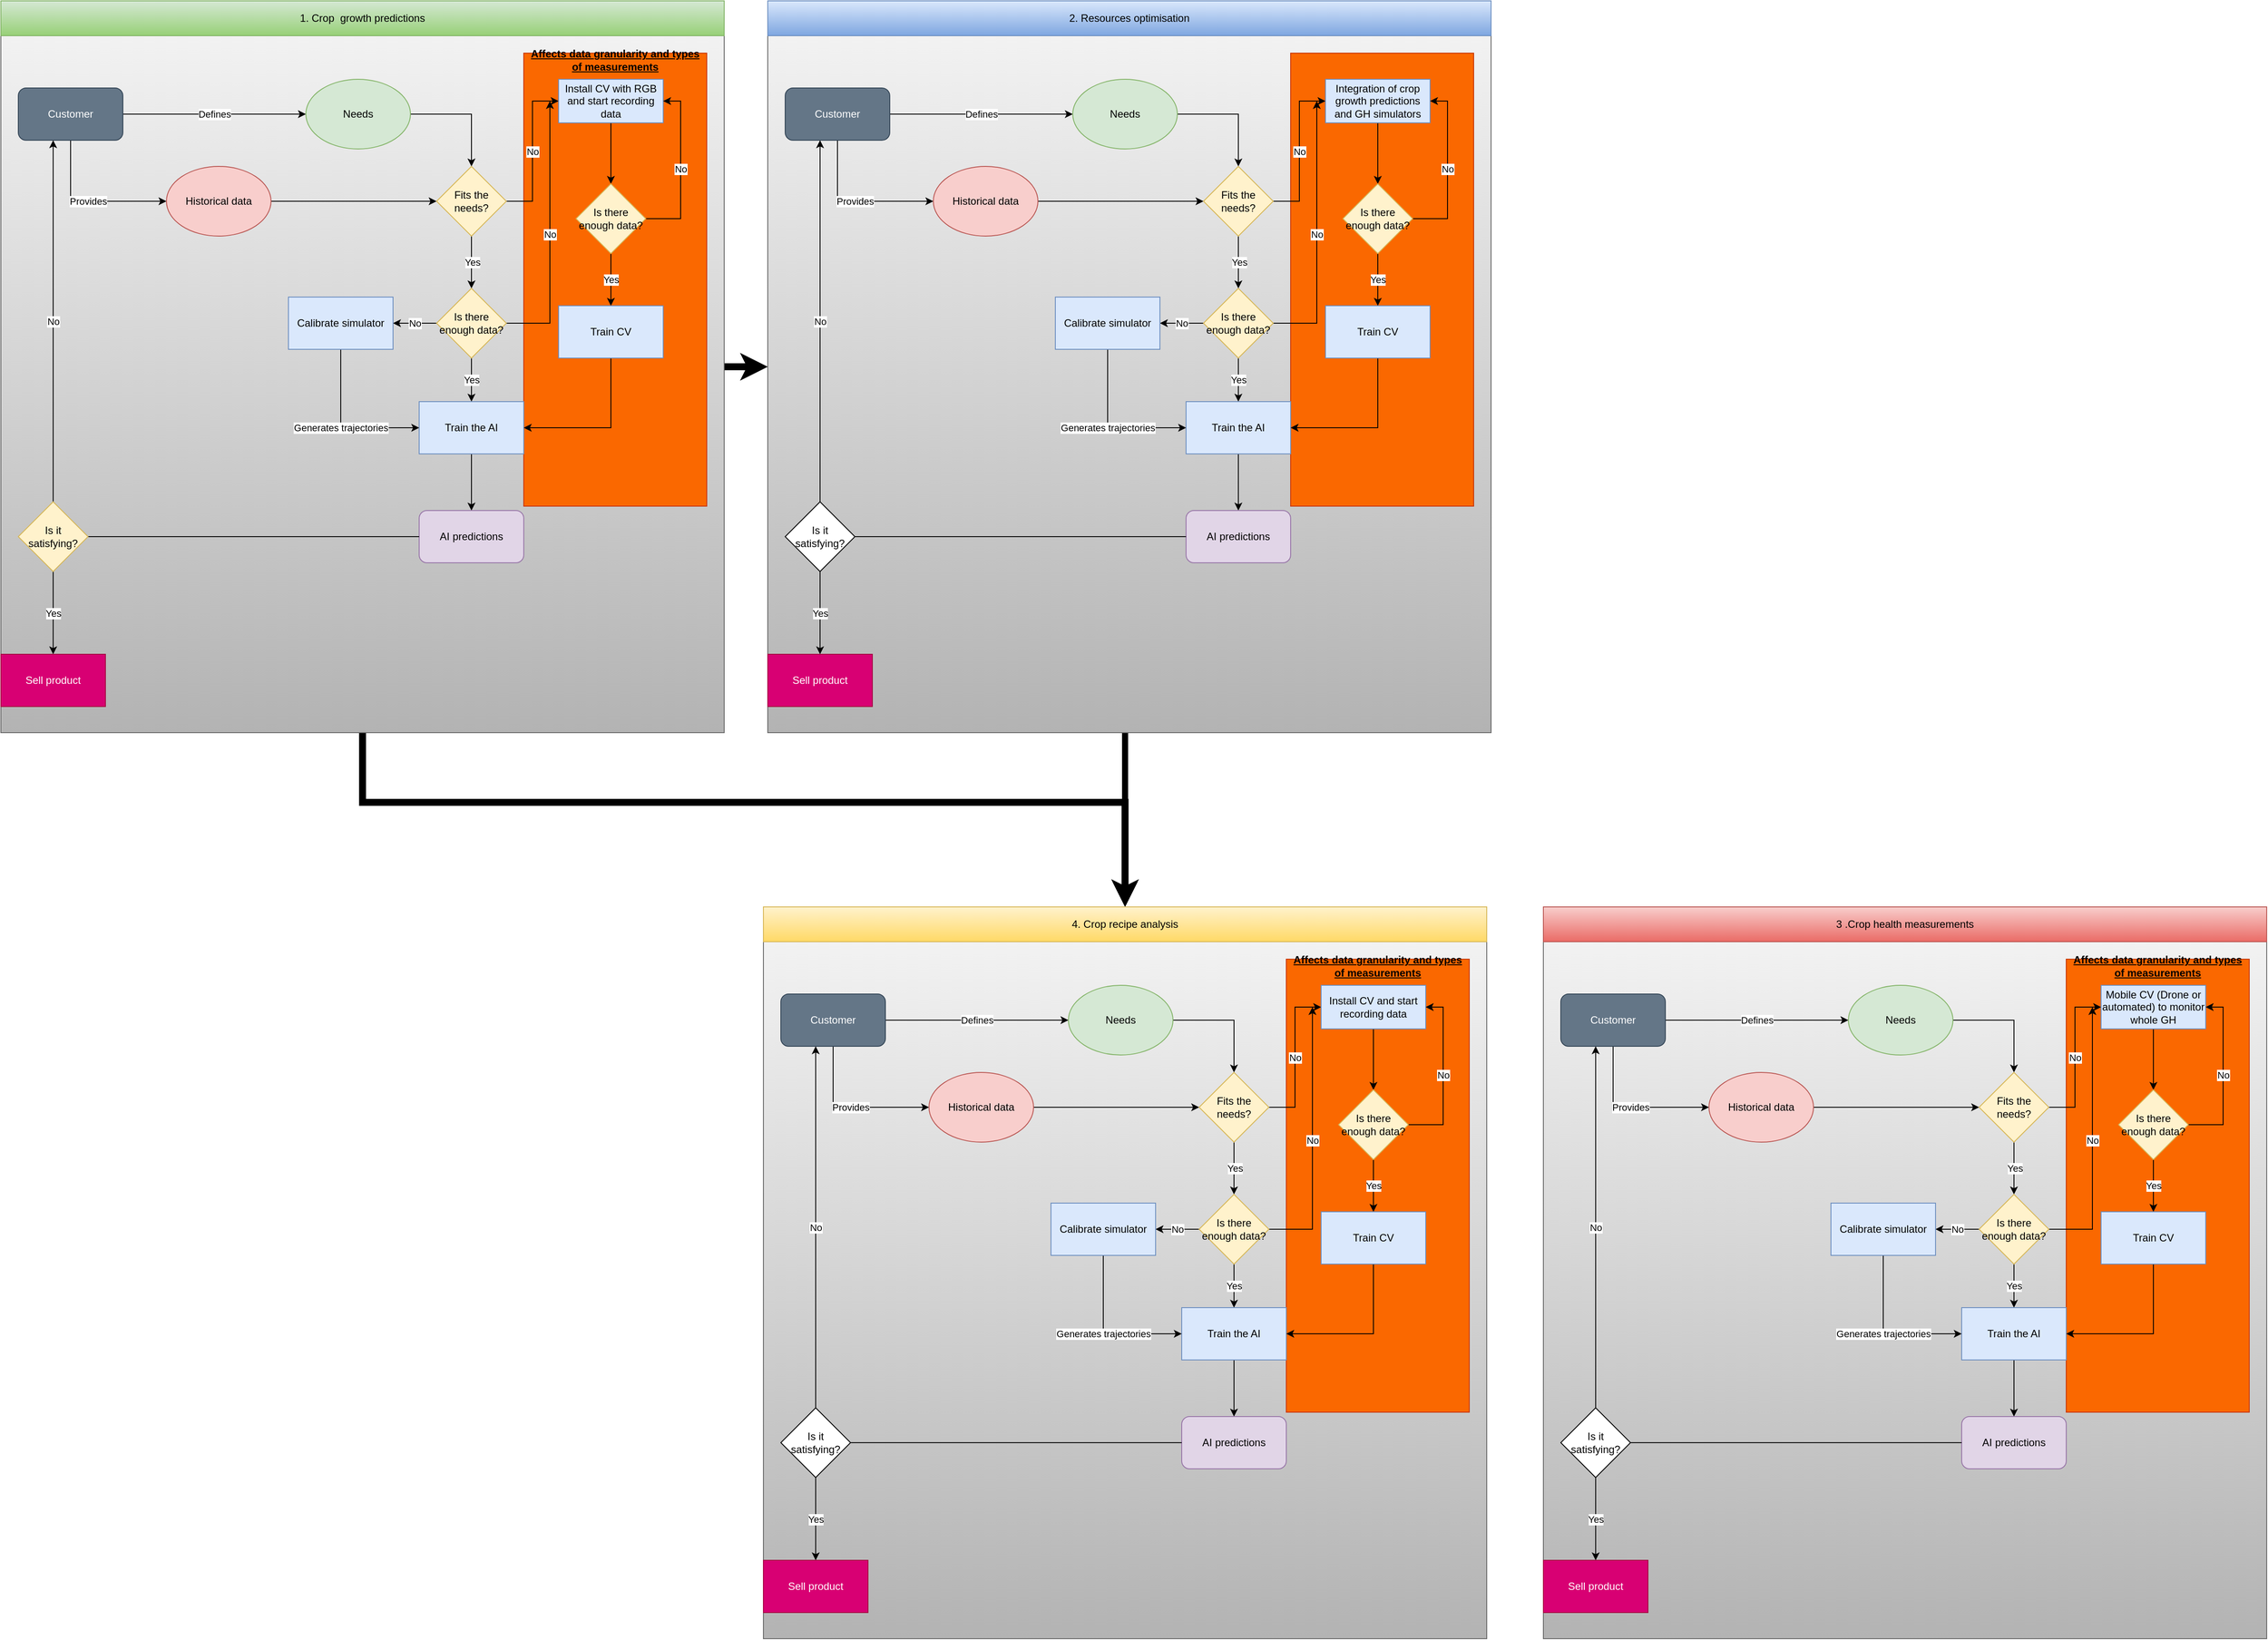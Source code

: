 <mxfile version="20.8.0" type="github">
  <diagram id="4LDFrXm33AA_0PNnnUKp" name="Page-1">
    <mxGraphModel dx="1676" dy="1212" grid="1" gridSize="10" guides="1" tooltips="1" connect="1" arrows="1" fold="1" page="1" pageScale="1" pageWidth="827" pageHeight="1169" math="0" shadow="0">
      <root>
        <mxCell id="0" />
        <mxCell id="1" parent="0" />
        <mxCell id="4b5cufJOFDPNWDq6bjIJ-150" value="" style="rounded=0;whiteSpace=wrap;html=1;fillColor=#f5f5f5;gradientColor=#b3b3b3;strokeColor=#666666;" vertex="1" parent="1">
          <mxGeometry x="875" y="1040" width="830" height="840" as="geometry" />
        </mxCell>
        <mxCell id="4b5cufJOFDPNWDq6bjIJ-149" value="" style="rounded=0;whiteSpace=wrap;html=1;fillColor=#f5f5f5;gradientColor=#b3b3b3;strokeColor=#666666;" vertex="1" parent="1">
          <mxGeometry x="1770" y="1040" width="830" height="840" as="geometry" />
        </mxCell>
        <mxCell id="4b5cufJOFDPNWDq6bjIJ-152" style="edgeStyle=orthogonalEdgeStyle;rounded=0;orthogonalLoop=1;jettySize=auto;html=1;entryX=0.5;entryY=0;entryDx=0;entryDy=0;strokeWidth=7;" edge="1" parent="1" source="4b5cufJOFDPNWDq6bjIJ-148" target="4b5cufJOFDPNWDq6bjIJ-146">
          <mxGeometry relative="1" as="geometry">
            <Array as="points">
              <mxPoint x="1290" y="890" />
              <mxPoint x="1290" y="890" />
            </Array>
          </mxGeometry>
        </mxCell>
        <mxCell id="4b5cufJOFDPNWDq6bjIJ-148" value="" style="rounded=0;whiteSpace=wrap;html=1;fillColor=#f5f5f5;gradientColor=#b3b3b3;strokeColor=#666666;" vertex="1" parent="1">
          <mxGeometry x="880" width="830" height="840" as="geometry" />
        </mxCell>
        <mxCell id="4b5cufJOFDPNWDq6bjIJ-153" style="edgeStyle=orthogonalEdgeStyle;rounded=0;orthogonalLoop=1;jettySize=auto;html=1;entryX=0.5;entryY=0;entryDx=0;entryDy=0;strokeWidth=8;" edge="1" parent="1" source="4b5cufJOFDPNWDq6bjIJ-147" target="4b5cufJOFDPNWDq6bjIJ-146">
          <mxGeometry relative="1" as="geometry">
            <mxPoint x="810" y="1000" as="targetPoint" />
            <Array as="points">
              <mxPoint x="415" y="920" />
              <mxPoint x="1290" y="920" />
            </Array>
          </mxGeometry>
        </mxCell>
        <mxCell id="4b5cufJOFDPNWDq6bjIJ-155" style="edgeStyle=orthogonalEdgeStyle;rounded=0;orthogonalLoop=1;jettySize=auto;html=1;entryX=0;entryY=0.5;entryDx=0;entryDy=0;strokeWidth=8;" edge="1" parent="1" source="4b5cufJOFDPNWDq6bjIJ-147" target="4b5cufJOFDPNWDq6bjIJ-148">
          <mxGeometry relative="1" as="geometry" />
        </mxCell>
        <mxCell id="4b5cufJOFDPNWDq6bjIJ-147" value="" style="rounded=0;whiteSpace=wrap;html=1;fillColor=#f5f5f5;gradientColor=#b3b3b3;strokeColor=#666666;" vertex="1" parent="1">
          <mxGeometry width="830" height="840" as="geometry" />
        </mxCell>
        <mxCell id="4b5cufJOFDPNWDq6bjIJ-43" value="&lt;b&gt;&lt;u&gt;Affects data granularity and types of measurements&lt;br&gt;&lt;br&gt;&lt;br&gt;&lt;br&gt;&lt;br&gt;&lt;br&gt;&lt;br&gt;&lt;br&gt;&lt;br&gt;&lt;br&gt;&lt;br&gt;&lt;br&gt;&lt;br&gt;&lt;br&gt;&lt;br&gt;&lt;br&gt;&lt;br&gt;&lt;br&gt;&lt;br&gt;&lt;br&gt;&lt;br&gt;&lt;br&gt;&lt;br&gt;&lt;br&gt;&lt;br&gt;&lt;br&gt;&lt;br&gt;&lt;br&gt;&lt;br&gt;&lt;br&gt;&lt;br&gt;&lt;br&gt;&lt;br&gt;&lt;br&gt;&lt;br&gt;&lt;br&gt;&lt;/u&gt;&lt;/b&gt;" style="rounded=0;whiteSpace=wrap;html=1;fillColor=#fa6800;fontColor=#000000;strokeColor=#C73500;" vertex="1" parent="1">
          <mxGeometry x="600" y="60" width="210" height="520" as="geometry" />
        </mxCell>
        <mxCell id="4b5cufJOFDPNWDq6bjIJ-5" value="Defines" style="edgeStyle=orthogonalEdgeStyle;rounded=0;orthogonalLoop=1;jettySize=auto;html=1;entryX=0;entryY=0.5;entryDx=0;entryDy=0;" edge="1" parent="1" source="4b5cufJOFDPNWDq6bjIJ-1" target="4b5cufJOFDPNWDq6bjIJ-2">
          <mxGeometry relative="1" as="geometry" />
        </mxCell>
        <mxCell id="4b5cufJOFDPNWDq6bjIJ-6" style="edgeStyle=orthogonalEdgeStyle;rounded=0;orthogonalLoop=1;jettySize=auto;html=1;entryX=0;entryY=0.5;entryDx=0;entryDy=0;strokeColor=none;" edge="1" parent="1" source="4b5cufJOFDPNWDq6bjIJ-1" target="4b5cufJOFDPNWDq6bjIJ-3">
          <mxGeometry relative="1" as="geometry" />
        </mxCell>
        <mxCell id="4b5cufJOFDPNWDq6bjIJ-7" value="Provides" style="edgeStyle=orthogonalEdgeStyle;rounded=0;orthogonalLoop=1;jettySize=auto;html=1;" edge="1" parent="1" source="4b5cufJOFDPNWDq6bjIJ-1" target="4b5cufJOFDPNWDq6bjIJ-3">
          <mxGeometry relative="1" as="geometry">
            <Array as="points">
              <mxPoint x="80" y="230" />
            </Array>
          </mxGeometry>
        </mxCell>
        <mxCell id="4b5cufJOFDPNWDq6bjIJ-1" value="Customer" style="rounded=1;whiteSpace=wrap;html=1;fillColor=#647687;strokeColor=#314354;fontColor=#ffffff;" vertex="1" parent="1">
          <mxGeometry x="20" y="100" width="120" height="60" as="geometry" />
        </mxCell>
        <mxCell id="4b5cufJOFDPNWDq6bjIJ-32" style="edgeStyle=orthogonalEdgeStyle;rounded=0;orthogonalLoop=1;jettySize=auto;html=1;entryX=0.5;entryY=0;entryDx=0;entryDy=0;" edge="1" parent="1" source="4b5cufJOFDPNWDq6bjIJ-2" target="4b5cufJOFDPNWDq6bjIJ-10">
          <mxGeometry relative="1" as="geometry" />
        </mxCell>
        <mxCell id="4b5cufJOFDPNWDq6bjIJ-2" value="Needs" style="ellipse;whiteSpace=wrap;html=1;fillColor=#d5e8d4;strokeColor=#82b366;" vertex="1" parent="1">
          <mxGeometry x="350" y="90" width="120" height="80" as="geometry" />
        </mxCell>
        <mxCell id="4b5cufJOFDPNWDq6bjIJ-8" value="" style="edgeStyle=orthogonalEdgeStyle;rounded=0;orthogonalLoop=1;jettySize=auto;html=1;" edge="1" parent="1" source="4b5cufJOFDPNWDq6bjIJ-3">
          <mxGeometry relative="1" as="geometry">
            <mxPoint x="500" y="230" as="targetPoint" />
          </mxGeometry>
        </mxCell>
        <mxCell id="4b5cufJOFDPNWDq6bjIJ-3" value="Historical data" style="ellipse;whiteSpace=wrap;html=1;fillColor=#f8cecc;strokeColor=#b85450;" vertex="1" parent="1">
          <mxGeometry x="190" y="190" width="120" height="80" as="geometry" />
        </mxCell>
        <mxCell id="4b5cufJOFDPNWDq6bjIJ-13" value="Yes" style="edgeStyle=orthogonalEdgeStyle;rounded=0;orthogonalLoop=1;jettySize=auto;html=1;entryX=0.5;entryY=0;entryDx=0;entryDy=0;" edge="1" parent="1" source="4b5cufJOFDPNWDq6bjIJ-10">
          <mxGeometry relative="1" as="geometry">
            <mxPoint x="540" y="330" as="targetPoint" />
          </mxGeometry>
        </mxCell>
        <mxCell id="4b5cufJOFDPNWDq6bjIJ-23" value="No" style="edgeStyle=orthogonalEdgeStyle;rounded=0;orthogonalLoop=1;jettySize=auto;html=1;entryX=0;entryY=0.5;entryDx=0;entryDy=0;" edge="1" parent="1" source="4b5cufJOFDPNWDq6bjIJ-10" target="4b5cufJOFDPNWDq6bjIJ-22">
          <mxGeometry relative="1" as="geometry" />
        </mxCell>
        <mxCell id="4b5cufJOFDPNWDq6bjIJ-10" value="Fits the needs?" style="rhombus;whiteSpace=wrap;html=1;fillColor=#fff2cc;strokeColor=#d6b656;" vertex="1" parent="1">
          <mxGeometry x="500" y="190" width="80" height="80" as="geometry" />
        </mxCell>
        <mxCell id="4b5cufJOFDPNWDq6bjIJ-17" value="Yes" style="edgeStyle=orthogonalEdgeStyle;rounded=0;orthogonalLoop=1;jettySize=auto;html=1;" edge="1" parent="1" source="4b5cufJOFDPNWDq6bjIJ-15" target="4b5cufJOFDPNWDq6bjIJ-16">
          <mxGeometry relative="1" as="geometry" />
        </mxCell>
        <mxCell id="4b5cufJOFDPNWDq6bjIJ-20" value="No" style="edgeStyle=orthogonalEdgeStyle;rounded=0;orthogonalLoop=1;jettySize=auto;html=1;entryX=1;entryY=0.5;entryDx=0;entryDy=0;" edge="1" parent="1" source="4b5cufJOFDPNWDq6bjIJ-15" target="4b5cufJOFDPNWDq6bjIJ-19">
          <mxGeometry relative="1" as="geometry" />
        </mxCell>
        <mxCell id="4b5cufJOFDPNWDq6bjIJ-31" value="No" style="edgeStyle=orthogonalEdgeStyle;rounded=0;orthogonalLoop=1;jettySize=auto;html=1;exitX=1;exitY=0.5;exitDx=0;exitDy=0;" edge="1" parent="1" source="4b5cufJOFDPNWDq6bjIJ-15">
          <mxGeometry relative="1" as="geometry">
            <mxPoint x="630" y="115" as="targetPoint" />
            <Array as="points">
              <mxPoint x="630" y="370" />
            </Array>
          </mxGeometry>
        </mxCell>
        <mxCell id="4b5cufJOFDPNWDq6bjIJ-15" value="Is there enough data?" style="rhombus;whiteSpace=wrap;html=1;fillColor=#fff2cc;strokeColor=#d6b656;" vertex="1" parent="1">
          <mxGeometry x="500" y="330" width="80" height="80" as="geometry" />
        </mxCell>
        <mxCell id="4b5cufJOFDPNWDq6bjIJ-35" style="edgeStyle=orthogonalEdgeStyle;rounded=0;orthogonalLoop=1;jettySize=auto;html=1;" edge="1" parent="1" source="4b5cufJOFDPNWDq6bjIJ-16" target="4b5cufJOFDPNWDq6bjIJ-34">
          <mxGeometry relative="1" as="geometry" />
        </mxCell>
        <mxCell id="4b5cufJOFDPNWDq6bjIJ-16" value="Train the AI" style="rounded=0;whiteSpace=wrap;html=1;fillColor=#dae8fc;strokeColor=#6c8ebf;" vertex="1" parent="1">
          <mxGeometry x="480" y="460" width="120" height="60" as="geometry" />
        </mxCell>
        <mxCell id="4b5cufJOFDPNWDq6bjIJ-33" value="Generates trajectories" style="edgeStyle=orthogonalEdgeStyle;rounded=0;orthogonalLoop=1;jettySize=auto;html=1;entryX=0;entryY=0.5;entryDx=0;entryDy=0;" edge="1" parent="1" source="4b5cufJOFDPNWDq6bjIJ-19" target="4b5cufJOFDPNWDq6bjIJ-16">
          <mxGeometry relative="1" as="geometry">
            <Array as="points">
              <mxPoint x="390" y="490" />
            </Array>
          </mxGeometry>
        </mxCell>
        <mxCell id="4b5cufJOFDPNWDq6bjIJ-19" value="Calibrate simulator" style="rounded=0;whiteSpace=wrap;html=1;fillColor=#dae8fc;strokeColor=#6c8ebf;" vertex="1" parent="1">
          <mxGeometry x="330" y="340" width="120" height="60" as="geometry" />
        </mxCell>
        <mxCell id="4b5cufJOFDPNWDq6bjIJ-29" style="edgeStyle=orthogonalEdgeStyle;rounded=0;orthogonalLoop=1;jettySize=auto;html=1;" edge="1" parent="1" source="4b5cufJOFDPNWDq6bjIJ-22" target="4b5cufJOFDPNWDq6bjIJ-26">
          <mxGeometry relative="1" as="geometry" />
        </mxCell>
        <mxCell id="4b5cufJOFDPNWDq6bjIJ-22" value="Install CV with RGB and start recording data" style="rounded=0;whiteSpace=wrap;html=1;fillColor=#dae8fc;strokeColor=#6c8ebf;" vertex="1" parent="1">
          <mxGeometry x="640" y="90" width="120" height="50" as="geometry" />
        </mxCell>
        <mxCell id="4b5cufJOFDPNWDq6bjIJ-28" value="Yes" style="edgeStyle=orthogonalEdgeStyle;rounded=0;orthogonalLoop=1;jettySize=auto;html=1;entryX=0.5;entryY=0;entryDx=0;entryDy=0;" edge="1" parent="1" source="4b5cufJOFDPNWDq6bjIJ-26" target="4b5cufJOFDPNWDq6bjIJ-27">
          <mxGeometry relative="1" as="geometry" />
        </mxCell>
        <mxCell id="4b5cufJOFDPNWDq6bjIJ-30" value="No" style="edgeStyle=orthogonalEdgeStyle;rounded=0;orthogonalLoop=1;jettySize=auto;html=1;entryX=1;entryY=0.5;entryDx=0;entryDy=0;" edge="1" parent="1" source="4b5cufJOFDPNWDq6bjIJ-26" target="4b5cufJOFDPNWDq6bjIJ-22">
          <mxGeometry relative="1" as="geometry">
            <Array as="points">
              <mxPoint x="780" y="250" />
              <mxPoint x="780" y="115" />
            </Array>
          </mxGeometry>
        </mxCell>
        <mxCell id="4b5cufJOFDPNWDq6bjIJ-26" value="Is there enough data?" style="rhombus;whiteSpace=wrap;html=1;fillColor=#fff2cc;strokeColor=#d6b656;" vertex="1" parent="1">
          <mxGeometry x="660" y="210" width="80" height="80" as="geometry" />
        </mxCell>
        <mxCell id="4b5cufJOFDPNWDq6bjIJ-37" style="edgeStyle=orthogonalEdgeStyle;rounded=0;orthogonalLoop=1;jettySize=auto;html=1;entryX=1;entryY=0.5;entryDx=0;entryDy=0;" edge="1" parent="1" source="4b5cufJOFDPNWDq6bjIJ-27" target="4b5cufJOFDPNWDq6bjIJ-16">
          <mxGeometry relative="1" as="geometry">
            <Array as="points">
              <mxPoint x="700" y="490" />
            </Array>
          </mxGeometry>
        </mxCell>
        <mxCell id="4b5cufJOFDPNWDq6bjIJ-27" value="Train CV" style="rounded=0;whiteSpace=wrap;html=1;fillColor=#dae8fc;strokeColor=#6c8ebf;" vertex="1" parent="1">
          <mxGeometry x="640" y="350" width="120" height="60" as="geometry" />
        </mxCell>
        <mxCell id="4b5cufJOFDPNWDq6bjIJ-36" value="No" style="edgeStyle=orthogonalEdgeStyle;rounded=0;orthogonalLoop=1;jettySize=auto;html=1;startArrow=none;" edge="1" parent="1" source="4b5cufJOFDPNWDq6bjIJ-39">
          <mxGeometry relative="1" as="geometry">
            <mxPoint x="60" y="160" as="targetPoint" />
          </mxGeometry>
        </mxCell>
        <mxCell id="4b5cufJOFDPNWDq6bjIJ-34" value="AI predictions" style="rounded=1;whiteSpace=wrap;html=1;fillColor=#e1d5e7;strokeColor=#9673a6;" vertex="1" parent="1">
          <mxGeometry x="480" y="585" width="120" height="60" as="geometry" />
        </mxCell>
        <mxCell id="4b5cufJOFDPNWDq6bjIJ-40" value="" style="edgeStyle=orthogonalEdgeStyle;rounded=0;orthogonalLoop=1;jettySize=auto;html=1;entryX=1;entryY=0.5;entryDx=0;entryDy=0;endArrow=none;" edge="1" parent="1" source="4b5cufJOFDPNWDq6bjIJ-34" target="4b5cufJOFDPNWDq6bjIJ-39">
          <mxGeometry relative="1" as="geometry">
            <mxPoint x="480" y="615" as="sourcePoint" />
            <mxPoint x="44" y="164.98" as="targetPoint" />
            <Array as="points" />
          </mxGeometry>
        </mxCell>
        <mxCell id="4b5cufJOFDPNWDq6bjIJ-42" value="Yes" style="edgeStyle=orthogonalEdgeStyle;rounded=0;orthogonalLoop=1;jettySize=auto;html=1;entryX=0.5;entryY=0;entryDx=0;entryDy=0;" edge="1" parent="1" source="4b5cufJOFDPNWDq6bjIJ-39" target="4b5cufJOFDPNWDq6bjIJ-41">
          <mxGeometry relative="1" as="geometry" />
        </mxCell>
        <mxCell id="4b5cufJOFDPNWDq6bjIJ-39" value="Is it satisfying?" style="rhombus;whiteSpace=wrap;html=1;fillColor=#fff2cc;strokeColor=#d6b656;" vertex="1" parent="1">
          <mxGeometry x="20" y="575" width="80" height="80" as="geometry" />
        </mxCell>
        <mxCell id="4b5cufJOFDPNWDq6bjIJ-41" value="Sell product" style="rounded=0;whiteSpace=wrap;html=1;fillColor=#d80073;fontColor=#ffffff;strokeColor=#A50040;" vertex="1" parent="1">
          <mxGeometry y="750" width="120" height="60" as="geometry" />
        </mxCell>
        <mxCell id="4b5cufJOFDPNWDq6bjIJ-44" value="1. Crop &amp;nbsp;growth predictions" style="rounded=0;whiteSpace=wrap;html=1;fillColor=#d5e8d4;gradientColor=#97d077;strokeColor=#82b366;" vertex="1" parent="1">
          <mxGeometry width="830" height="40" as="geometry" />
        </mxCell>
        <mxCell id="4b5cufJOFDPNWDq6bjIJ-45" value="&lt;b&gt;&lt;u&gt;&lt;br&gt;&lt;/u&gt;&lt;/b&gt;" style="rounded=0;whiteSpace=wrap;html=1;fillColor=#fa6800;fontColor=#000000;strokeColor=#C73500;" vertex="1" parent="1">
          <mxGeometry x="1480" y="60" width="210" height="520" as="geometry" />
        </mxCell>
        <mxCell id="4b5cufJOFDPNWDq6bjIJ-46" value="Defines" style="edgeStyle=orthogonalEdgeStyle;rounded=0;orthogonalLoop=1;jettySize=auto;html=1;entryX=0;entryY=0.5;entryDx=0;entryDy=0;" edge="1" parent="1" source="4b5cufJOFDPNWDq6bjIJ-49" target="4b5cufJOFDPNWDq6bjIJ-51">
          <mxGeometry relative="1" as="geometry" />
        </mxCell>
        <mxCell id="4b5cufJOFDPNWDq6bjIJ-47" style="edgeStyle=orthogonalEdgeStyle;rounded=0;orthogonalLoop=1;jettySize=auto;html=1;entryX=0;entryY=0.5;entryDx=0;entryDy=0;strokeColor=none;" edge="1" parent="1" source="4b5cufJOFDPNWDq6bjIJ-49" target="4b5cufJOFDPNWDq6bjIJ-53">
          <mxGeometry relative="1" as="geometry" />
        </mxCell>
        <mxCell id="4b5cufJOFDPNWDq6bjIJ-48" value="Provides" style="edgeStyle=orthogonalEdgeStyle;rounded=0;orthogonalLoop=1;jettySize=auto;html=1;" edge="1" parent="1" source="4b5cufJOFDPNWDq6bjIJ-49" target="4b5cufJOFDPNWDq6bjIJ-53">
          <mxGeometry relative="1" as="geometry">
            <Array as="points">
              <mxPoint x="960" y="230" />
            </Array>
          </mxGeometry>
        </mxCell>
        <mxCell id="4b5cufJOFDPNWDq6bjIJ-49" value="Customer" style="rounded=1;whiteSpace=wrap;html=1;fillColor=#647687;strokeColor=#314354;fontColor=#ffffff;" vertex="1" parent="1">
          <mxGeometry x="900" y="100" width="120" height="60" as="geometry" />
        </mxCell>
        <mxCell id="4b5cufJOFDPNWDq6bjIJ-50" style="edgeStyle=orthogonalEdgeStyle;rounded=0;orthogonalLoop=1;jettySize=auto;html=1;entryX=0.5;entryY=0;entryDx=0;entryDy=0;" edge="1" parent="1" source="4b5cufJOFDPNWDq6bjIJ-51" target="4b5cufJOFDPNWDq6bjIJ-56">
          <mxGeometry relative="1" as="geometry" />
        </mxCell>
        <mxCell id="4b5cufJOFDPNWDq6bjIJ-51" value="Needs" style="ellipse;whiteSpace=wrap;html=1;fillColor=#d5e8d4;strokeColor=#82b366;" vertex="1" parent="1">
          <mxGeometry x="1230" y="90" width="120" height="80" as="geometry" />
        </mxCell>
        <mxCell id="4b5cufJOFDPNWDq6bjIJ-52" value="" style="edgeStyle=orthogonalEdgeStyle;rounded=0;orthogonalLoop=1;jettySize=auto;html=1;" edge="1" parent="1" source="4b5cufJOFDPNWDq6bjIJ-53">
          <mxGeometry relative="1" as="geometry">
            <mxPoint x="1380.0" y="230" as="targetPoint" />
          </mxGeometry>
        </mxCell>
        <mxCell id="4b5cufJOFDPNWDq6bjIJ-53" value="Historical data" style="ellipse;whiteSpace=wrap;html=1;fillColor=#f8cecc;strokeColor=#b85450;" vertex="1" parent="1">
          <mxGeometry x="1070" y="190" width="120" height="80" as="geometry" />
        </mxCell>
        <mxCell id="4b5cufJOFDPNWDq6bjIJ-54" value="Yes" style="edgeStyle=orthogonalEdgeStyle;rounded=0;orthogonalLoop=1;jettySize=auto;html=1;entryX=0.5;entryY=0;entryDx=0;entryDy=0;" edge="1" parent="1" source="4b5cufJOFDPNWDq6bjIJ-56">
          <mxGeometry relative="1" as="geometry">
            <mxPoint x="1420.0" y="330" as="targetPoint" />
          </mxGeometry>
        </mxCell>
        <mxCell id="4b5cufJOFDPNWDq6bjIJ-55" value="No" style="edgeStyle=orthogonalEdgeStyle;rounded=0;orthogonalLoop=1;jettySize=auto;html=1;entryX=0;entryY=0.5;entryDx=0;entryDy=0;" edge="1" parent="1" source="4b5cufJOFDPNWDq6bjIJ-56" target="4b5cufJOFDPNWDq6bjIJ-66">
          <mxGeometry relative="1" as="geometry" />
        </mxCell>
        <mxCell id="4b5cufJOFDPNWDq6bjIJ-56" value="Fits the needs?" style="rhombus;whiteSpace=wrap;html=1;fillColor=#fff2cc;strokeColor=#d6b656;" vertex="1" parent="1">
          <mxGeometry x="1380" y="190" width="80" height="80" as="geometry" />
        </mxCell>
        <mxCell id="4b5cufJOFDPNWDq6bjIJ-57" value="Yes" style="edgeStyle=orthogonalEdgeStyle;rounded=0;orthogonalLoop=1;jettySize=auto;html=1;" edge="1" parent="1" source="4b5cufJOFDPNWDq6bjIJ-60" target="4b5cufJOFDPNWDq6bjIJ-62">
          <mxGeometry relative="1" as="geometry" />
        </mxCell>
        <mxCell id="4b5cufJOFDPNWDq6bjIJ-58" value="No" style="edgeStyle=orthogonalEdgeStyle;rounded=0;orthogonalLoop=1;jettySize=auto;html=1;entryX=1;entryY=0.5;entryDx=0;entryDy=0;" edge="1" parent="1" source="4b5cufJOFDPNWDq6bjIJ-60" target="4b5cufJOFDPNWDq6bjIJ-64">
          <mxGeometry relative="1" as="geometry" />
        </mxCell>
        <mxCell id="4b5cufJOFDPNWDq6bjIJ-59" value="No" style="edgeStyle=orthogonalEdgeStyle;rounded=0;orthogonalLoop=1;jettySize=auto;html=1;exitX=1;exitY=0.5;exitDx=0;exitDy=0;" edge="1" parent="1" source="4b5cufJOFDPNWDq6bjIJ-60">
          <mxGeometry relative="1" as="geometry">
            <mxPoint x="1510.0" y="115" as="targetPoint" />
            <Array as="points">
              <mxPoint x="1510" y="370" />
            </Array>
          </mxGeometry>
        </mxCell>
        <mxCell id="4b5cufJOFDPNWDq6bjIJ-60" value="Is there enough data?" style="rhombus;whiteSpace=wrap;html=1;fillColor=#fff2cc;strokeColor=#d6b656;" vertex="1" parent="1">
          <mxGeometry x="1380" y="330" width="80" height="80" as="geometry" />
        </mxCell>
        <mxCell id="4b5cufJOFDPNWDq6bjIJ-61" style="edgeStyle=orthogonalEdgeStyle;rounded=0;orthogonalLoop=1;jettySize=auto;html=1;" edge="1" parent="1" source="4b5cufJOFDPNWDq6bjIJ-62" target="4b5cufJOFDPNWDq6bjIJ-73">
          <mxGeometry relative="1" as="geometry" />
        </mxCell>
        <mxCell id="4b5cufJOFDPNWDq6bjIJ-62" value="Train the AI" style="rounded=0;whiteSpace=wrap;html=1;fillColor=#dae8fc;strokeColor=#6c8ebf;" vertex="1" parent="1">
          <mxGeometry x="1360" y="460" width="120" height="60" as="geometry" />
        </mxCell>
        <mxCell id="4b5cufJOFDPNWDq6bjIJ-63" value="Generates trajectories" style="edgeStyle=orthogonalEdgeStyle;rounded=0;orthogonalLoop=1;jettySize=auto;html=1;entryX=0;entryY=0.5;entryDx=0;entryDy=0;" edge="1" parent="1" source="4b5cufJOFDPNWDq6bjIJ-64" target="4b5cufJOFDPNWDq6bjIJ-62">
          <mxGeometry relative="1" as="geometry">
            <Array as="points">
              <mxPoint x="1270" y="490" />
            </Array>
          </mxGeometry>
        </mxCell>
        <mxCell id="4b5cufJOFDPNWDq6bjIJ-64" value="Calibrate simulator" style="rounded=0;whiteSpace=wrap;html=1;fillColor=#dae8fc;strokeColor=#6c8ebf;" vertex="1" parent="1">
          <mxGeometry x="1210" y="340" width="120" height="60" as="geometry" />
        </mxCell>
        <mxCell id="4b5cufJOFDPNWDq6bjIJ-65" style="edgeStyle=orthogonalEdgeStyle;rounded=0;orthogonalLoop=1;jettySize=auto;html=1;" edge="1" parent="1" source="4b5cufJOFDPNWDq6bjIJ-66" target="4b5cufJOFDPNWDq6bjIJ-69">
          <mxGeometry relative="1" as="geometry" />
        </mxCell>
        <mxCell id="4b5cufJOFDPNWDq6bjIJ-66" value="Integration of crop growth predictions and GH simulators" style="rounded=0;whiteSpace=wrap;html=1;fillColor=#dae8fc;strokeColor=#6c8ebf;" vertex="1" parent="1">
          <mxGeometry x="1520" y="90" width="120" height="50" as="geometry" />
        </mxCell>
        <mxCell id="4b5cufJOFDPNWDq6bjIJ-67" value="Yes" style="edgeStyle=orthogonalEdgeStyle;rounded=0;orthogonalLoop=1;jettySize=auto;html=1;entryX=0.5;entryY=0;entryDx=0;entryDy=0;" edge="1" parent="1" source="4b5cufJOFDPNWDq6bjIJ-69" target="4b5cufJOFDPNWDq6bjIJ-71">
          <mxGeometry relative="1" as="geometry" />
        </mxCell>
        <mxCell id="4b5cufJOFDPNWDq6bjIJ-68" value="No" style="edgeStyle=orthogonalEdgeStyle;rounded=0;orthogonalLoop=1;jettySize=auto;html=1;entryX=1;entryY=0.5;entryDx=0;entryDy=0;" edge="1" parent="1" source="4b5cufJOFDPNWDq6bjIJ-69" target="4b5cufJOFDPNWDq6bjIJ-66">
          <mxGeometry relative="1" as="geometry">
            <Array as="points">
              <mxPoint x="1660" y="250" />
              <mxPoint x="1660" y="115" />
            </Array>
          </mxGeometry>
        </mxCell>
        <mxCell id="4b5cufJOFDPNWDq6bjIJ-69" value="Is there enough data?" style="rhombus;whiteSpace=wrap;html=1;fillColor=#fff2cc;strokeColor=#d6b656;" vertex="1" parent="1">
          <mxGeometry x="1540" y="210" width="80" height="80" as="geometry" />
        </mxCell>
        <mxCell id="4b5cufJOFDPNWDq6bjIJ-70" style="edgeStyle=orthogonalEdgeStyle;rounded=0;orthogonalLoop=1;jettySize=auto;html=1;entryX=1;entryY=0.5;entryDx=0;entryDy=0;" edge="1" parent="1" source="4b5cufJOFDPNWDq6bjIJ-71" target="4b5cufJOFDPNWDq6bjIJ-62">
          <mxGeometry relative="1" as="geometry">
            <Array as="points">
              <mxPoint x="1580" y="490" />
            </Array>
          </mxGeometry>
        </mxCell>
        <mxCell id="4b5cufJOFDPNWDq6bjIJ-71" value="Train CV" style="rounded=0;whiteSpace=wrap;html=1;fillColor=#dae8fc;strokeColor=#6c8ebf;" vertex="1" parent="1">
          <mxGeometry x="1520" y="350" width="120" height="60" as="geometry" />
        </mxCell>
        <mxCell id="4b5cufJOFDPNWDq6bjIJ-72" value="No" style="edgeStyle=orthogonalEdgeStyle;rounded=0;orthogonalLoop=1;jettySize=auto;html=1;startArrow=none;" edge="1" parent="1" source="4b5cufJOFDPNWDq6bjIJ-76">
          <mxGeometry relative="1" as="geometry">
            <mxPoint x="940" y="160" as="targetPoint" />
          </mxGeometry>
        </mxCell>
        <mxCell id="4b5cufJOFDPNWDq6bjIJ-73" value="AI predictions" style="rounded=1;whiteSpace=wrap;html=1;fillColor=#e1d5e7;strokeColor=#9673a6;" vertex="1" parent="1">
          <mxGeometry x="1360" y="585" width="120" height="60" as="geometry" />
        </mxCell>
        <mxCell id="4b5cufJOFDPNWDq6bjIJ-74" value="" style="edgeStyle=orthogonalEdgeStyle;rounded=0;orthogonalLoop=1;jettySize=auto;html=1;entryX=1;entryY=0.5;entryDx=0;entryDy=0;endArrow=none;" edge="1" parent="1" source="4b5cufJOFDPNWDq6bjIJ-73" target="4b5cufJOFDPNWDq6bjIJ-76">
          <mxGeometry relative="1" as="geometry">
            <mxPoint x="1360" y="615" as="sourcePoint" />
            <mxPoint x="924" y="164.98" as="targetPoint" />
            <Array as="points" />
          </mxGeometry>
        </mxCell>
        <mxCell id="4b5cufJOFDPNWDq6bjIJ-75" value="Yes" style="edgeStyle=orthogonalEdgeStyle;rounded=0;orthogonalLoop=1;jettySize=auto;html=1;entryX=0.5;entryY=0;entryDx=0;entryDy=0;" edge="1" parent="1" source="4b5cufJOFDPNWDq6bjIJ-76" target="4b5cufJOFDPNWDq6bjIJ-77">
          <mxGeometry relative="1" as="geometry" />
        </mxCell>
        <mxCell id="4b5cufJOFDPNWDq6bjIJ-76" value="Is it satisfying?" style="rhombus;whiteSpace=wrap;html=1;" vertex="1" parent="1">
          <mxGeometry x="900" y="575" width="80" height="80" as="geometry" />
        </mxCell>
        <mxCell id="4b5cufJOFDPNWDq6bjIJ-77" value="Sell product" style="rounded=0;whiteSpace=wrap;html=1;fillColor=#d80073;fontColor=#ffffff;strokeColor=#A50040;" vertex="1" parent="1">
          <mxGeometry x="880" y="750" width="120" height="60" as="geometry" />
        </mxCell>
        <mxCell id="4b5cufJOFDPNWDq6bjIJ-78" value="2. Resources optimisation" style="rounded=0;whiteSpace=wrap;html=1;fillColor=#dae8fc;gradientColor=#7ea6e0;strokeColor=#6c8ebf;" vertex="1" parent="1">
          <mxGeometry x="880" width="830" height="40" as="geometry" />
        </mxCell>
        <mxCell id="4b5cufJOFDPNWDq6bjIJ-79" value="&lt;b&gt;&lt;u&gt;Affects data granularity and types of measurements&lt;br&gt;&lt;br&gt;&lt;br&gt;&lt;br&gt;&lt;br&gt;&lt;br&gt;&lt;br&gt;&lt;br&gt;&lt;br&gt;&lt;br&gt;&lt;br&gt;&lt;br&gt;&lt;br&gt;&lt;br&gt;&lt;br&gt;&lt;br&gt;&lt;br&gt;&lt;br&gt;&lt;br&gt;&lt;br&gt;&lt;br&gt;&lt;br&gt;&lt;br&gt;&lt;br&gt;&lt;br&gt;&lt;br&gt;&lt;br&gt;&lt;br&gt;&lt;br&gt;&lt;br&gt;&lt;br&gt;&lt;br&gt;&lt;br&gt;&lt;br&gt;&lt;br&gt;&lt;br&gt;&lt;/u&gt;&lt;/b&gt;" style="rounded=0;whiteSpace=wrap;html=1;fillColor=#fa6800;fontColor=#000000;strokeColor=#C73500;" vertex="1" parent="1">
          <mxGeometry x="2370" y="1100" width="210" height="520" as="geometry" />
        </mxCell>
        <mxCell id="4b5cufJOFDPNWDq6bjIJ-80" value="Defines" style="edgeStyle=orthogonalEdgeStyle;rounded=0;orthogonalLoop=1;jettySize=auto;html=1;entryX=0;entryY=0.5;entryDx=0;entryDy=0;" edge="1" parent="1" source="4b5cufJOFDPNWDq6bjIJ-83" target="4b5cufJOFDPNWDq6bjIJ-85">
          <mxGeometry relative="1" as="geometry" />
        </mxCell>
        <mxCell id="4b5cufJOFDPNWDq6bjIJ-81" style="edgeStyle=orthogonalEdgeStyle;rounded=0;orthogonalLoop=1;jettySize=auto;html=1;entryX=0;entryY=0.5;entryDx=0;entryDy=0;strokeColor=none;" edge="1" parent="1" source="4b5cufJOFDPNWDq6bjIJ-83" target="4b5cufJOFDPNWDq6bjIJ-87">
          <mxGeometry relative="1" as="geometry" />
        </mxCell>
        <mxCell id="4b5cufJOFDPNWDq6bjIJ-82" value="Provides" style="edgeStyle=orthogonalEdgeStyle;rounded=0;orthogonalLoop=1;jettySize=auto;html=1;" edge="1" parent="1" source="4b5cufJOFDPNWDq6bjIJ-83" target="4b5cufJOFDPNWDq6bjIJ-87">
          <mxGeometry relative="1" as="geometry">
            <Array as="points">
              <mxPoint x="1850" y="1270" />
            </Array>
          </mxGeometry>
        </mxCell>
        <mxCell id="4b5cufJOFDPNWDq6bjIJ-83" value="Customer" style="rounded=1;whiteSpace=wrap;html=1;fillColor=#647687;strokeColor=#314354;fontColor=#ffffff;" vertex="1" parent="1">
          <mxGeometry x="1790" y="1140" width="120" height="60" as="geometry" />
        </mxCell>
        <mxCell id="4b5cufJOFDPNWDq6bjIJ-84" style="edgeStyle=orthogonalEdgeStyle;rounded=0;orthogonalLoop=1;jettySize=auto;html=1;entryX=0.5;entryY=0;entryDx=0;entryDy=0;" edge="1" parent="1" source="4b5cufJOFDPNWDq6bjIJ-85" target="4b5cufJOFDPNWDq6bjIJ-90">
          <mxGeometry relative="1" as="geometry" />
        </mxCell>
        <mxCell id="4b5cufJOFDPNWDq6bjIJ-85" value="Needs" style="ellipse;whiteSpace=wrap;html=1;fillColor=#d5e8d4;strokeColor=#82b366;" vertex="1" parent="1">
          <mxGeometry x="2120" y="1130" width="120" height="80" as="geometry" />
        </mxCell>
        <mxCell id="4b5cufJOFDPNWDq6bjIJ-86" value="" style="edgeStyle=orthogonalEdgeStyle;rounded=0;orthogonalLoop=1;jettySize=auto;html=1;" edge="1" parent="1" source="4b5cufJOFDPNWDq6bjIJ-87">
          <mxGeometry relative="1" as="geometry">
            <mxPoint x="2270" y="1270" as="targetPoint" />
          </mxGeometry>
        </mxCell>
        <mxCell id="4b5cufJOFDPNWDq6bjIJ-87" value="Historical data" style="ellipse;whiteSpace=wrap;html=1;fillColor=#f8cecc;strokeColor=#b85450;" vertex="1" parent="1">
          <mxGeometry x="1960" y="1230" width="120" height="80" as="geometry" />
        </mxCell>
        <mxCell id="4b5cufJOFDPNWDq6bjIJ-88" value="Yes" style="edgeStyle=orthogonalEdgeStyle;rounded=0;orthogonalLoop=1;jettySize=auto;html=1;entryX=0.5;entryY=0;entryDx=0;entryDy=0;" edge="1" parent="1" source="4b5cufJOFDPNWDq6bjIJ-90">
          <mxGeometry relative="1" as="geometry">
            <mxPoint x="2310" y="1370" as="targetPoint" />
          </mxGeometry>
        </mxCell>
        <mxCell id="4b5cufJOFDPNWDq6bjIJ-89" value="No" style="edgeStyle=orthogonalEdgeStyle;rounded=0;orthogonalLoop=1;jettySize=auto;html=1;entryX=0;entryY=0.5;entryDx=0;entryDy=0;" edge="1" parent="1" source="4b5cufJOFDPNWDq6bjIJ-90" target="4b5cufJOFDPNWDq6bjIJ-100">
          <mxGeometry relative="1" as="geometry" />
        </mxCell>
        <mxCell id="4b5cufJOFDPNWDq6bjIJ-90" value="Fits the needs?" style="rhombus;whiteSpace=wrap;html=1;fillColor=#fff2cc;strokeColor=#d6b656;" vertex="1" parent="1">
          <mxGeometry x="2270" y="1230" width="80" height="80" as="geometry" />
        </mxCell>
        <mxCell id="4b5cufJOFDPNWDq6bjIJ-91" value="Yes" style="edgeStyle=orthogonalEdgeStyle;rounded=0;orthogonalLoop=1;jettySize=auto;html=1;" edge="1" parent="1" source="4b5cufJOFDPNWDq6bjIJ-94" target="4b5cufJOFDPNWDq6bjIJ-96">
          <mxGeometry relative="1" as="geometry" />
        </mxCell>
        <mxCell id="4b5cufJOFDPNWDq6bjIJ-92" value="No" style="edgeStyle=orthogonalEdgeStyle;rounded=0;orthogonalLoop=1;jettySize=auto;html=1;entryX=1;entryY=0.5;entryDx=0;entryDy=0;" edge="1" parent="1" source="4b5cufJOFDPNWDq6bjIJ-94" target="4b5cufJOFDPNWDq6bjIJ-98">
          <mxGeometry relative="1" as="geometry" />
        </mxCell>
        <mxCell id="4b5cufJOFDPNWDq6bjIJ-93" value="No" style="edgeStyle=orthogonalEdgeStyle;rounded=0;orthogonalLoop=1;jettySize=auto;html=1;exitX=1;exitY=0.5;exitDx=0;exitDy=0;" edge="1" parent="1" source="4b5cufJOFDPNWDq6bjIJ-94">
          <mxGeometry relative="1" as="geometry">
            <mxPoint x="2400" y="1155" as="targetPoint" />
            <Array as="points">
              <mxPoint x="2400" y="1410" />
            </Array>
          </mxGeometry>
        </mxCell>
        <mxCell id="4b5cufJOFDPNWDq6bjIJ-94" value="Is there enough data?" style="rhombus;whiteSpace=wrap;html=1;fillColor=#fff2cc;strokeColor=#d6b656;" vertex="1" parent="1">
          <mxGeometry x="2270" y="1370" width="80" height="80" as="geometry" />
        </mxCell>
        <mxCell id="4b5cufJOFDPNWDq6bjIJ-95" style="edgeStyle=orthogonalEdgeStyle;rounded=0;orthogonalLoop=1;jettySize=auto;html=1;" edge="1" parent="1" source="4b5cufJOFDPNWDq6bjIJ-96" target="4b5cufJOFDPNWDq6bjIJ-107">
          <mxGeometry relative="1" as="geometry" />
        </mxCell>
        <mxCell id="4b5cufJOFDPNWDq6bjIJ-96" value="Train the AI" style="rounded=0;whiteSpace=wrap;html=1;fillColor=#dae8fc;strokeColor=#6c8ebf;" vertex="1" parent="1">
          <mxGeometry x="2250" y="1500" width="120" height="60" as="geometry" />
        </mxCell>
        <mxCell id="4b5cufJOFDPNWDq6bjIJ-97" value="Generates trajectories" style="edgeStyle=orthogonalEdgeStyle;rounded=0;orthogonalLoop=1;jettySize=auto;html=1;entryX=0;entryY=0.5;entryDx=0;entryDy=0;" edge="1" parent="1" source="4b5cufJOFDPNWDq6bjIJ-98" target="4b5cufJOFDPNWDq6bjIJ-96">
          <mxGeometry relative="1" as="geometry">
            <Array as="points">
              <mxPoint x="2160" y="1530" />
            </Array>
          </mxGeometry>
        </mxCell>
        <mxCell id="4b5cufJOFDPNWDq6bjIJ-98" value="Calibrate simulator" style="rounded=0;whiteSpace=wrap;html=1;fillColor=#dae8fc;strokeColor=#6c8ebf;" vertex="1" parent="1">
          <mxGeometry x="2100" y="1380" width="120" height="60" as="geometry" />
        </mxCell>
        <mxCell id="4b5cufJOFDPNWDq6bjIJ-99" style="edgeStyle=orthogonalEdgeStyle;rounded=0;orthogonalLoop=1;jettySize=auto;html=1;" edge="1" parent="1" source="4b5cufJOFDPNWDq6bjIJ-100" target="4b5cufJOFDPNWDq6bjIJ-103">
          <mxGeometry relative="1" as="geometry" />
        </mxCell>
        <mxCell id="4b5cufJOFDPNWDq6bjIJ-100" value="Mobile CV (Drone or automated) to monitor whole GH" style="rounded=0;whiteSpace=wrap;html=1;fillColor=#dae8fc;strokeColor=#6c8ebf;" vertex="1" parent="1">
          <mxGeometry x="2410" y="1130" width="120" height="50" as="geometry" />
        </mxCell>
        <mxCell id="4b5cufJOFDPNWDq6bjIJ-101" value="Yes" style="edgeStyle=orthogonalEdgeStyle;rounded=0;orthogonalLoop=1;jettySize=auto;html=1;entryX=0.5;entryY=0;entryDx=0;entryDy=0;" edge="1" parent="1" source="4b5cufJOFDPNWDq6bjIJ-103" target="4b5cufJOFDPNWDq6bjIJ-105">
          <mxGeometry relative="1" as="geometry" />
        </mxCell>
        <mxCell id="4b5cufJOFDPNWDq6bjIJ-102" value="No" style="edgeStyle=orthogonalEdgeStyle;rounded=0;orthogonalLoop=1;jettySize=auto;html=1;entryX=1;entryY=0.5;entryDx=0;entryDy=0;" edge="1" parent="1" source="4b5cufJOFDPNWDq6bjIJ-103" target="4b5cufJOFDPNWDq6bjIJ-100">
          <mxGeometry relative="1" as="geometry">
            <Array as="points">
              <mxPoint x="2550" y="1290" />
              <mxPoint x="2550" y="1155" />
            </Array>
          </mxGeometry>
        </mxCell>
        <mxCell id="4b5cufJOFDPNWDq6bjIJ-103" value="Is there enough data?" style="rhombus;whiteSpace=wrap;html=1;fillColor=#fff2cc;strokeColor=#d6b656;" vertex="1" parent="1">
          <mxGeometry x="2430" y="1250" width="80" height="80" as="geometry" />
        </mxCell>
        <mxCell id="4b5cufJOFDPNWDq6bjIJ-104" style="edgeStyle=orthogonalEdgeStyle;rounded=0;orthogonalLoop=1;jettySize=auto;html=1;entryX=1;entryY=0.5;entryDx=0;entryDy=0;" edge="1" parent="1" source="4b5cufJOFDPNWDq6bjIJ-105" target="4b5cufJOFDPNWDq6bjIJ-96">
          <mxGeometry relative="1" as="geometry">
            <Array as="points">
              <mxPoint x="2470" y="1530" />
            </Array>
          </mxGeometry>
        </mxCell>
        <mxCell id="4b5cufJOFDPNWDq6bjIJ-105" value="Train CV" style="rounded=0;whiteSpace=wrap;html=1;fillColor=#dae8fc;strokeColor=#6c8ebf;" vertex="1" parent="1">
          <mxGeometry x="2410" y="1390" width="120" height="60" as="geometry" />
        </mxCell>
        <mxCell id="4b5cufJOFDPNWDq6bjIJ-106" value="No" style="edgeStyle=orthogonalEdgeStyle;rounded=0;orthogonalLoop=1;jettySize=auto;html=1;startArrow=none;" edge="1" parent="1" source="4b5cufJOFDPNWDq6bjIJ-110">
          <mxGeometry relative="1" as="geometry">
            <mxPoint x="1830" y="1200" as="targetPoint" />
          </mxGeometry>
        </mxCell>
        <mxCell id="4b5cufJOFDPNWDq6bjIJ-107" value="AI predictions" style="rounded=1;whiteSpace=wrap;html=1;fillColor=#e1d5e7;strokeColor=#9673a6;" vertex="1" parent="1">
          <mxGeometry x="2250" y="1625" width="120" height="60" as="geometry" />
        </mxCell>
        <mxCell id="4b5cufJOFDPNWDq6bjIJ-108" value="" style="edgeStyle=orthogonalEdgeStyle;rounded=0;orthogonalLoop=1;jettySize=auto;html=1;entryX=1;entryY=0.5;entryDx=0;entryDy=0;endArrow=none;" edge="1" parent="1" source="4b5cufJOFDPNWDq6bjIJ-107" target="4b5cufJOFDPNWDq6bjIJ-110">
          <mxGeometry relative="1" as="geometry">
            <mxPoint x="2250" y="1655" as="sourcePoint" />
            <mxPoint x="1814" y="1204.98" as="targetPoint" />
            <Array as="points" />
          </mxGeometry>
        </mxCell>
        <mxCell id="4b5cufJOFDPNWDq6bjIJ-109" value="Yes" style="edgeStyle=orthogonalEdgeStyle;rounded=0;orthogonalLoop=1;jettySize=auto;html=1;entryX=0.5;entryY=0;entryDx=0;entryDy=0;" edge="1" parent="1" source="4b5cufJOFDPNWDq6bjIJ-110" target="4b5cufJOFDPNWDq6bjIJ-111">
          <mxGeometry relative="1" as="geometry" />
        </mxCell>
        <mxCell id="4b5cufJOFDPNWDq6bjIJ-110" value="Is it satisfying?" style="rhombus;whiteSpace=wrap;html=1;" vertex="1" parent="1">
          <mxGeometry x="1790" y="1615" width="80" height="80" as="geometry" />
        </mxCell>
        <mxCell id="4b5cufJOFDPNWDq6bjIJ-111" value="Sell product" style="rounded=0;whiteSpace=wrap;html=1;fillColor=#d80073;fontColor=#ffffff;strokeColor=#A50040;" vertex="1" parent="1">
          <mxGeometry x="1770" y="1790" width="120" height="60" as="geometry" />
        </mxCell>
        <mxCell id="4b5cufJOFDPNWDq6bjIJ-112" value="3 .Crop health measurements" style="rounded=0;whiteSpace=wrap;html=1;fillColor=#f8cecc;gradientColor=#ea6b66;strokeColor=#b85450;" vertex="1" parent="1">
          <mxGeometry x="1770" y="1040" width="830" height="40" as="geometry" />
        </mxCell>
        <mxCell id="4b5cufJOFDPNWDq6bjIJ-113" value="&lt;b&gt;&lt;u&gt;Affects data granularity and types of measurements&lt;br&gt;&lt;br&gt;&lt;br&gt;&lt;br&gt;&lt;br&gt;&lt;br&gt;&lt;br&gt;&lt;br&gt;&lt;br&gt;&lt;br&gt;&lt;br&gt;&lt;br&gt;&lt;br&gt;&lt;br&gt;&lt;br&gt;&lt;br&gt;&lt;br&gt;&lt;br&gt;&lt;br&gt;&lt;br&gt;&lt;br&gt;&lt;br&gt;&lt;br&gt;&lt;br&gt;&lt;br&gt;&lt;br&gt;&lt;br&gt;&lt;br&gt;&lt;br&gt;&lt;br&gt;&lt;br&gt;&lt;br&gt;&lt;br&gt;&lt;br&gt;&lt;br&gt;&lt;br&gt;&lt;/u&gt;&lt;/b&gt;" style="rounded=0;whiteSpace=wrap;html=1;fillColor=#fa6800;fontColor=#000000;strokeColor=#C73500;" vertex="1" parent="1">
          <mxGeometry x="1475" y="1100" width="210" height="520" as="geometry" />
        </mxCell>
        <mxCell id="4b5cufJOFDPNWDq6bjIJ-114" value="Defines" style="edgeStyle=orthogonalEdgeStyle;rounded=0;orthogonalLoop=1;jettySize=auto;html=1;entryX=0;entryY=0.5;entryDx=0;entryDy=0;" edge="1" parent="1" source="4b5cufJOFDPNWDq6bjIJ-117" target="4b5cufJOFDPNWDq6bjIJ-119">
          <mxGeometry relative="1" as="geometry" />
        </mxCell>
        <mxCell id="4b5cufJOFDPNWDq6bjIJ-115" style="edgeStyle=orthogonalEdgeStyle;rounded=0;orthogonalLoop=1;jettySize=auto;html=1;entryX=0;entryY=0.5;entryDx=0;entryDy=0;strokeColor=none;" edge="1" parent="1" source="4b5cufJOFDPNWDq6bjIJ-117" target="4b5cufJOFDPNWDq6bjIJ-121">
          <mxGeometry relative="1" as="geometry" />
        </mxCell>
        <mxCell id="4b5cufJOFDPNWDq6bjIJ-116" value="Provides" style="edgeStyle=orthogonalEdgeStyle;rounded=0;orthogonalLoop=1;jettySize=auto;html=1;" edge="1" parent="1" source="4b5cufJOFDPNWDq6bjIJ-117" target="4b5cufJOFDPNWDq6bjIJ-121">
          <mxGeometry relative="1" as="geometry">
            <Array as="points">
              <mxPoint x="955" y="1270" />
            </Array>
          </mxGeometry>
        </mxCell>
        <mxCell id="4b5cufJOFDPNWDq6bjIJ-117" value="Customer" style="rounded=1;whiteSpace=wrap;html=1;fillColor=#647687;strokeColor=#314354;fontColor=#ffffff;" vertex="1" parent="1">
          <mxGeometry x="895" y="1140" width="120" height="60" as="geometry" />
        </mxCell>
        <mxCell id="4b5cufJOFDPNWDq6bjIJ-118" style="edgeStyle=orthogonalEdgeStyle;rounded=0;orthogonalLoop=1;jettySize=auto;html=1;entryX=0.5;entryY=0;entryDx=0;entryDy=0;" edge="1" parent="1" source="4b5cufJOFDPNWDq6bjIJ-119" target="4b5cufJOFDPNWDq6bjIJ-124">
          <mxGeometry relative="1" as="geometry" />
        </mxCell>
        <mxCell id="4b5cufJOFDPNWDq6bjIJ-119" value="Needs" style="ellipse;whiteSpace=wrap;html=1;fillColor=#d5e8d4;strokeColor=#82b366;" vertex="1" parent="1">
          <mxGeometry x="1225" y="1130" width="120" height="80" as="geometry" />
        </mxCell>
        <mxCell id="4b5cufJOFDPNWDq6bjIJ-120" value="" style="edgeStyle=orthogonalEdgeStyle;rounded=0;orthogonalLoop=1;jettySize=auto;html=1;" edge="1" parent="1" source="4b5cufJOFDPNWDq6bjIJ-121">
          <mxGeometry relative="1" as="geometry">
            <mxPoint x="1375.0" y="1270" as="targetPoint" />
          </mxGeometry>
        </mxCell>
        <mxCell id="4b5cufJOFDPNWDq6bjIJ-121" value="Historical data" style="ellipse;whiteSpace=wrap;html=1;fillColor=#f8cecc;strokeColor=#b85450;" vertex="1" parent="1">
          <mxGeometry x="1065" y="1230" width="120" height="80" as="geometry" />
        </mxCell>
        <mxCell id="4b5cufJOFDPNWDq6bjIJ-122" value="Yes" style="edgeStyle=orthogonalEdgeStyle;rounded=0;orthogonalLoop=1;jettySize=auto;html=1;entryX=0.5;entryY=0;entryDx=0;entryDy=0;" edge="1" parent="1" source="4b5cufJOFDPNWDq6bjIJ-124">
          <mxGeometry relative="1" as="geometry">
            <mxPoint x="1415.0" y="1370" as="targetPoint" />
          </mxGeometry>
        </mxCell>
        <mxCell id="4b5cufJOFDPNWDq6bjIJ-123" value="No" style="edgeStyle=orthogonalEdgeStyle;rounded=0;orthogonalLoop=1;jettySize=auto;html=1;entryX=0;entryY=0.5;entryDx=0;entryDy=0;" edge="1" parent="1" source="4b5cufJOFDPNWDq6bjIJ-124" target="4b5cufJOFDPNWDq6bjIJ-134">
          <mxGeometry relative="1" as="geometry" />
        </mxCell>
        <mxCell id="4b5cufJOFDPNWDq6bjIJ-124" value="Fits the needs?" style="rhombus;whiteSpace=wrap;html=1;fillColor=#fff2cc;strokeColor=#d6b656;" vertex="1" parent="1">
          <mxGeometry x="1375" y="1230" width="80" height="80" as="geometry" />
        </mxCell>
        <mxCell id="4b5cufJOFDPNWDq6bjIJ-125" value="Yes" style="edgeStyle=orthogonalEdgeStyle;rounded=0;orthogonalLoop=1;jettySize=auto;html=1;" edge="1" parent="1" source="4b5cufJOFDPNWDq6bjIJ-128" target="4b5cufJOFDPNWDq6bjIJ-130">
          <mxGeometry relative="1" as="geometry" />
        </mxCell>
        <mxCell id="4b5cufJOFDPNWDq6bjIJ-126" value="No" style="edgeStyle=orthogonalEdgeStyle;rounded=0;orthogonalLoop=1;jettySize=auto;html=1;entryX=1;entryY=0.5;entryDx=0;entryDy=0;" edge="1" parent="1" source="4b5cufJOFDPNWDq6bjIJ-128" target="4b5cufJOFDPNWDq6bjIJ-132">
          <mxGeometry relative="1" as="geometry" />
        </mxCell>
        <mxCell id="4b5cufJOFDPNWDq6bjIJ-127" value="No" style="edgeStyle=orthogonalEdgeStyle;rounded=0;orthogonalLoop=1;jettySize=auto;html=1;exitX=1;exitY=0.5;exitDx=0;exitDy=0;" edge="1" parent="1" source="4b5cufJOFDPNWDq6bjIJ-128">
          <mxGeometry relative="1" as="geometry">
            <mxPoint x="1505.0" y="1155" as="targetPoint" />
            <Array as="points">
              <mxPoint x="1505" y="1410" />
            </Array>
          </mxGeometry>
        </mxCell>
        <mxCell id="4b5cufJOFDPNWDq6bjIJ-128" value="Is there enough data?" style="rhombus;whiteSpace=wrap;html=1;fillColor=#fff2cc;strokeColor=#d6b656;" vertex="1" parent="1">
          <mxGeometry x="1375" y="1370" width="80" height="80" as="geometry" />
        </mxCell>
        <mxCell id="4b5cufJOFDPNWDq6bjIJ-129" style="edgeStyle=orthogonalEdgeStyle;rounded=0;orthogonalLoop=1;jettySize=auto;html=1;" edge="1" parent="1" source="4b5cufJOFDPNWDq6bjIJ-130" target="4b5cufJOFDPNWDq6bjIJ-141">
          <mxGeometry relative="1" as="geometry" />
        </mxCell>
        <mxCell id="4b5cufJOFDPNWDq6bjIJ-130" value="Train the AI" style="rounded=0;whiteSpace=wrap;html=1;fillColor=#dae8fc;strokeColor=#6c8ebf;" vertex="1" parent="1">
          <mxGeometry x="1355" y="1500" width="120" height="60" as="geometry" />
        </mxCell>
        <mxCell id="4b5cufJOFDPNWDq6bjIJ-131" value="Generates trajectories" style="edgeStyle=orthogonalEdgeStyle;rounded=0;orthogonalLoop=1;jettySize=auto;html=1;entryX=0;entryY=0.5;entryDx=0;entryDy=0;" edge="1" parent="1" source="4b5cufJOFDPNWDq6bjIJ-132" target="4b5cufJOFDPNWDq6bjIJ-130">
          <mxGeometry relative="1" as="geometry">
            <Array as="points">
              <mxPoint x="1265" y="1530" />
            </Array>
          </mxGeometry>
        </mxCell>
        <mxCell id="4b5cufJOFDPNWDq6bjIJ-132" value="Calibrate simulator" style="rounded=0;whiteSpace=wrap;html=1;fillColor=#dae8fc;strokeColor=#6c8ebf;" vertex="1" parent="1">
          <mxGeometry x="1205" y="1380" width="120" height="60" as="geometry" />
        </mxCell>
        <mxCell id="4b5cufJOFDPNWDq6bjIJ-133" style="edgeStyle=orthogonalEdgeStyle;rounded=0;orthogonalLoop=1;jettySize=auto;html=1;" edge="1" parent="1" source="4b5cufJOFDPNWDq6bjIJ-134" target="4b5cufJOFDPNWDq6bjIJ-137">
          <mxGeometry relative="1" as="geometry" />
        </mxCell>
        <mxCell id="4b5cufJOFDPNWDq6bjIJ-134" value="Install CV and start recording data" style="rounded=0;whiteSpace=wrap;html=1;fillColor=#dae8fc;strokeColor=#6c8ebf;" vertex="1" parent="1">
          <mxGeometry x="1515" y="1130" width="120" height="50" as="geometry" />
        </mxCell>
        <mxCell id="4b5cufJOFDPNWDq6bjIJ-135" value="Yes" style="edgeStyle=orthogonalEdgeStyle;rounded=0;orthogonalLoop=1;jettySize=auto;html=1;entryX=0.5;entryY=0;entryDx=0;entryDy=0;" edge="1" parent="1" source="4b5cufJOFDPNWDq6bjIJ-137" target="4b5cufJOFDPNWDq6bjIJ-139">
          <mxGeometry relative="1" as="geometry" />
        </mxCell>
        <mxCell id="4b5cufJOFDPNWDq6bjIJ-136" value="No" style="edgeStyle=orthogonalEdgeStyle;rounded=0;orthogonalLoop=1;jettySize=auto;html=1;entryX=1;entryY=0.5;entryDx=0;entryDy=0;" edge="1" parent="1" source="4b5cufJOFDPNWDq6bjIJ-137" target="4b5cufJOFDPNWDq6bjIJ-134">
          <mxGeometry relative="1" as="geometry">
            <Array as="points">
              <mxPoint x="1655" y="1290" />
              <mxPoint x="1655" y="1155" />
            </Array>
          </mxGeometry>
        </mxCell>
        <mxCell id="4b5cufJOFDPNWDq6bjIJ-137" value="Is there enough data?" style="rhombus;whiteSpace=wrap;html=1;fillColor=#fff2cc;strokeColor=#d6b656;" vertex="1" parent="1">
          <mxGeometry x="1535" y="1250" width="80" height="80" as="geometry" />
        </mxCell>
        <mxCell id="4b5cufJOFDPNWDq6bjIJ-138" style="edgeStyle=orthogonalEdgeStyle;rounded=0;orthogonalLoop=1;jettySize=auto;html=1;entryX=1;entryY=0.5;entryDx=0;entryDy=0;" edge="1" parent="1" source="4b5cufJOFDPNWDq6bjIJ-139" target="4b5cufJOFDPNWDq6bjIJ-130">
          <mxGeometry relative="1" as="geometry">
            <Array as="points">
              <mxPoint x="1575" y="1530" />
            </Array>
          </mxGeometry>
        </mxCell>
        <mxCell id="4b5cufJOFDPNWDq6bjIJ-139" value="Train CV" style="rounded=0;whiteSpace=wrap;html=1;fillColor=#dae8fc;strokeColor=#6c8ebf;" vertex="1" parent="1">
          <mxGeometry x="1515" y="1390" width="120" height="60" as="geometry" />
        </mxCell>
        <mxCell id="4b5cufJOFDPNWDq6bjIJ-140" value="No" style="edgeStyle=orthogonalEdgeStyle;rounded=0;orthogonalLoop=1;jettySize=auto;html=1;startArrow=none;" edge="1" parent="1" source="4b5cufJOFDPNWDq6bjIJ-144">
          <mxGeometry relative="1" as="geometry">
            <mxPoint x="935" y="1200" as="targetPoint" />
          </mxGeometry>
        </mxCell>
        <mxCell id="4b5cufJOFDPNWDq6bjIJ-141" value="AI predictions" style="rounded=1;whiteSpace=wrap;html=1;fillColor=#e1d5e7;strokeColor=#9673a6;" vertex="1" parent="1">
          <mxGeometry x="1355" y="1625" width="120" height="60" as="geometry" />
        </mxCell>
        <mxCell id="4b5cufJOFDPNWDq6bjIJ-142" value="" style="edgeStyle=orthogonalEdgeStyle;rounded=0;orthogonalLoop=1;jettySize=auto;html=1;entryX=1;entryY=0.5;entryDx=0;entryDy=0;endArrow=none;" edge="1" parent="1" source="4b5cufJOFDPNWDq6bjIJ-141" target="4b5cufJOFDPNWDq6bjIJ-144">
          <mxGeometry relative="1" as="geometry">
            <mxPoint x="1355" y="1655" as="sourcePoint" />
            <mxPoint x="919" y="1204.98" as="targetPoint" />
            <Array as="points" />
          </mxGeometry>
        </mxCell>
        <mxCell id="4b5cufJOFDPNWDq6bjIJ-143" value="Yes" style="edgeStyle=orthogonalEdgeStyle;rounded=0;orthogonalLoop=1;jettySize=auto;html=1;entryX=0.5;entryY=0;entryDx=0;entryDy=0;" edge="1" parent="1" source="4b5cufJOFDPNWDq6bjIJ-144" target="4b5cufJOFDPNWDq6bjIJ-145">
          <mxGeometry relative="1" as="geometry" />
        </mxCell>
        <mxCell id="4b5cufJOFDPNWDq6bjIJ-144" value="Is it satisfying?" style="rhombus;whiteSpace=wrap;html=1;" vertex="1" parent="1">
          <mxGeometry x="895" y="1615" width="80" height="80" as="geometry" />
        </mxCell>
        <mxCell id="4b5cufJOFDPNWDq6bjIJ-145" value="Sell product" style="rounded=0;whiteSpace=wrap;html=1;fillColor=#d80073;fontColor=#ffffff;strokeColor=#A50040;" vertex="1" parent="1">
          <mxGeometry x="875" y="1790" width="120" height="60" as="geometry" />
        </mxCell>
        <mxCell id="4b5cufJOFDPNWDq6bjIJ-146" value="4. Crop recipe analysis" style="rounded=0;whiteSpace=wrap;html=1;fillColor=#fff2cc;gradientColor=#ffd966;strokeColor=#d6b656;" vertex="1" parent="1">
          <mxGeometry x="875" y="1040" width="830" height="40" as="geometry" />
        </mxCell>
      </root>
    </mxGraphModel>
  </diagram>
</mxfile>
